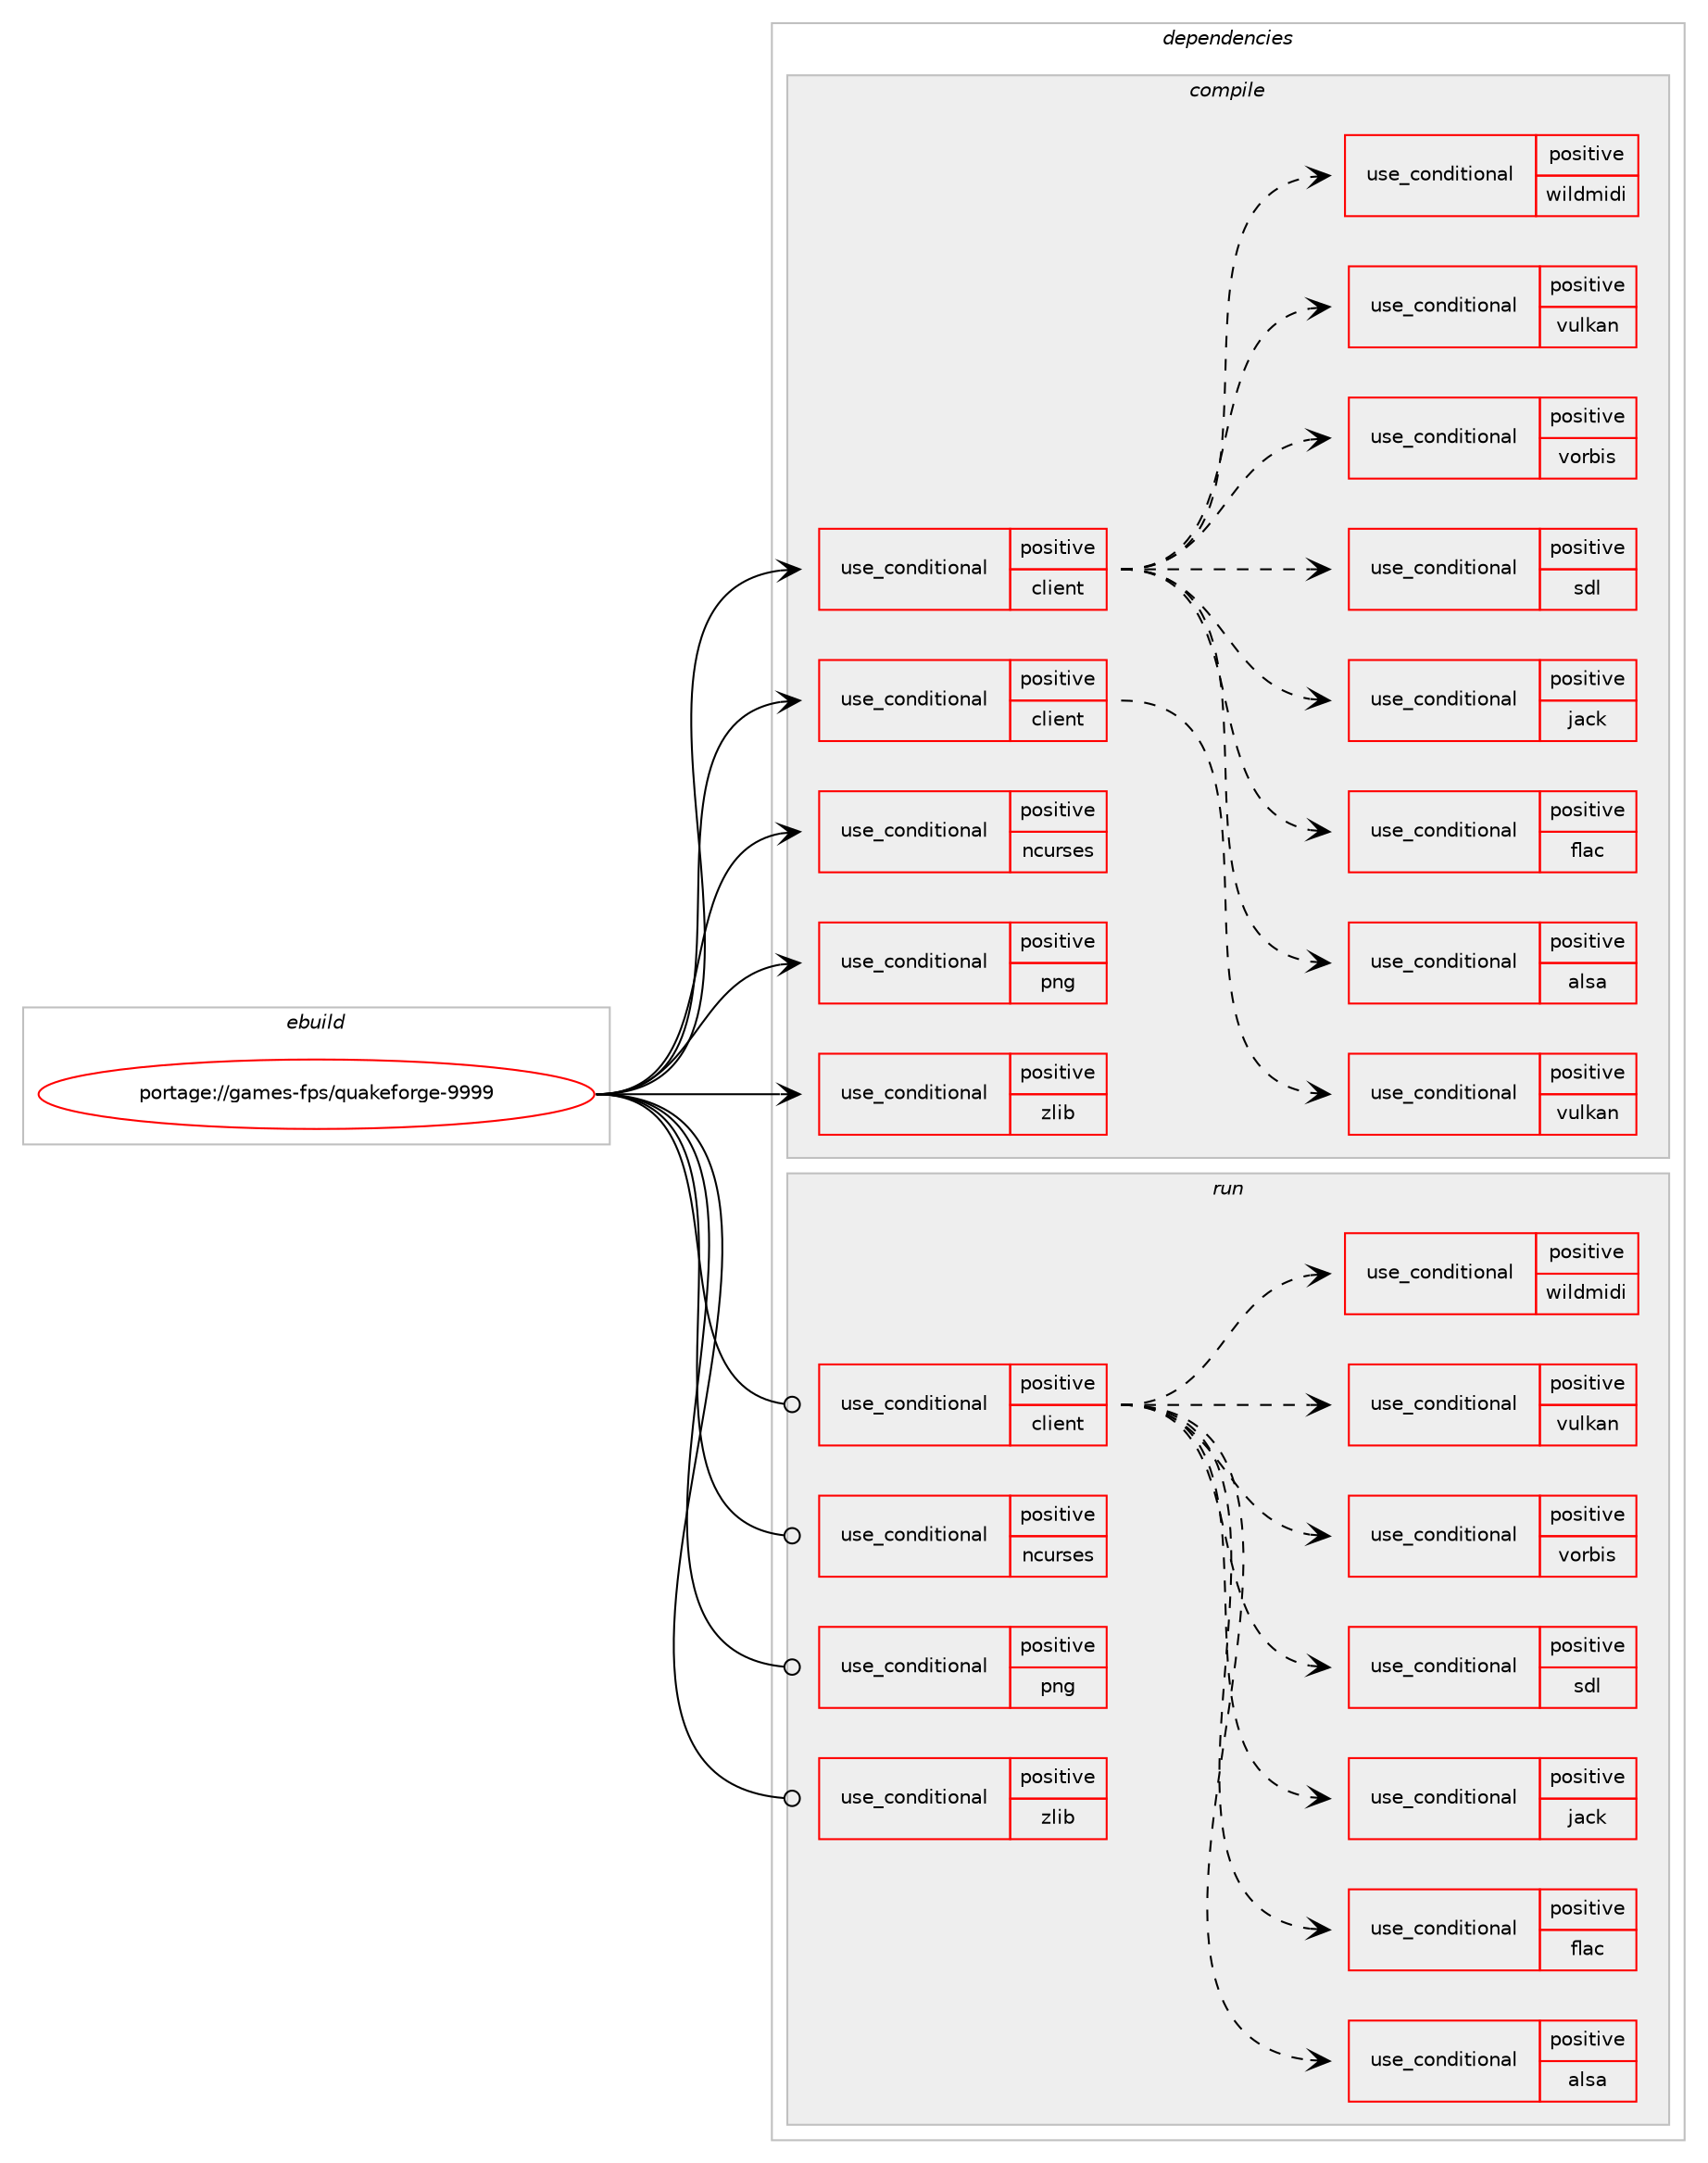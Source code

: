 digraph prolog {

# *************
# Graph options
# *************

newrank=true;
concentrate=true;
compound=true;
graph [rankdir=LR,fontname=Helvetica,fontsize=10,ranksep=1.5];#, ranksep=2.5, nodesep=0.2];
edge  [arrowhead=vee];
node  [fontname=Helvetica,fontsize=10];

# **********
# The ebuild
# **********

subgraph cluster_leftcol {
color=gray;
rank=same;
label=<<i>ebuild</i>>;
id [label="portage://games-fps/quakeforge-9999", color=red, width=4, href="../games-fps/quakeforge-9999.svg"];
}

# ****************
# The dependencies
# ****************

subgraph cluster_midcol {
color=gray;
label=<<i>dependencies</i>>;
subgraph cluster_compile {
fillcolor="#eeeeee";
style=filled;
label=<<i>compile</i>>;
subgraph cond62576 {
dependency115656 [label=<<TABLE BORDER="0" CELLBORDER="1" CELLSPACING="0" CELLPADDING="4"><TR><TD ROWSPAN="3" CELLPADDING="10">use_conditional</TD></TR><TR><TD>positive</TD></TR><TR><TD>client</TD></TR></TABLE>>, shape=none, color=red];
# *** BEGIN UNKNOWN DEPENDENCY TYPE (TODO) ***
# dependency115656 -> package_dependency(portage://games-fps/quakeforge-9999,install,no,media-libs,libsamplerate,none,[,,],[],[])
# *** END UNKNOWN DEPENDENCY TYPE (TODO) ***

# *** BEGIN UNKNOWN DEPENDENCY TYPE (TODO) ***
# dependency115656 -> package_dependency(portage://games-fps/quakeforge-9999,install,no,net-misc,curl,none,[,,],[],[])
# *** END UNKNOWN DEPENDENCY TYPE (TODO) ***

# *** BEGIN UNKNOWN DEPENDENCY TYPE (TODO) ***
# dependency115656 -> package_dependency(portage://games-fps/quakeforge-9999,install,no,virtual,opengl,none,[,,],[],[])
# *** END UNKNOWN DEPENDENCY TYPE (TODO) ***

# *** BEGIN UNKNOWN DEPENDENCY TYPE (TODO) ***
# dependency115656 -> package_dependency(portage://games-fps/quakeforge-9999,install,no,x11-libs,libX11,none,[,,],[],[])
# *** END UNKNOWN DEPENDENCY TYPE (TODO) ***

# *** BEGIN UNKNOWN DEPENDENCY TYPE (TODO) ***
# dependency115656 -> package_dependency(portage://games-fps/quakeforge-9999,install,no,x11-libs,libXext,none,[,,],[],[])
# *** END UNKNOWN DEPENDENCY TYPE (TODO) ***

# *** BEGIN UNKNOWN DEPENDENCY TYPE (TODO) ***
# dependency115656 -> package_dependency(portage://games-fps/quakeforge-9999,install,no,x11-libs,libXfixes,none,[,,],[],[])
# *** END UNKNOWN DEPENDENCY TYPE (TODO) ***

# *** BEGIN UNKNOWN DEPENDENCY TYPE (TODO) ***
# dependency115656 -> package_dependency(portage://games-fps/quakeforge-9999,install,no,x11-libs,libXi,none,[,,],[],[])
# *** END UNKNOWN DEPENDENCY TYPE (TODO) ***

# *** BEGIN UNKNOWN DEPENDENCY TYPE (TODO) ***
# dependency115656 -> package_dependency(portage://games-fps/quakeforge-9999,install,no,x11-libs,libXxf86vm,none,[,,],[],[])
# *** END UNKNOWN DEPENDENCY TYPE (TODO) ***

subgraph cond62577 {
dependency115657 [label=<<TABLE BORDER="0" CELLBORDER="1" CELLSPACING="0" CELLPADDING="4"><TR><TD ROWSPAN="3" CELLPADDING="10">use_conditional</TD></TR><TR><TD>positive</TD></TR><TR><TD>alsa</TD></TR></TABLE>>, shape=none, color=red];
# *** BEGIN UNKNOWN DEPENDENCY TYPE (TODO) ***
# dependency115657 -> package_dependency(portage://games-fps/quakeforge-9999,install,no,media-libs,alsa-lib,none,[,,],[],[])
# *** END UNKNOWN DEPENDENCY TYPE (TODO) ***

}
dependency115656:e -> dependency115657:w [weight=20,style="dashed",arrowhead="vee"];
subgraph cond62578 {
dependency115658 [label=<<TABLE BORDER="0" CELLBORDER="1" CELLSPACING="0" CELLPADDING="4"><TR><TD ROWSPAN="3" CELLPADDING="10">use_conditional</TD></TR><TR><TD>positive</TD></TR><TR><TD>flac</TD></TR></TABLE>>, shape=none, color=red];
# *** BEGIN UNKNOWN DEPENDENCY TYPE (TODO) ***
# dependency115658 -> package_dependency(portage://games-fps/quakeforge-9999,install,no,media-libs,flac,none,[,,],any_same_slot,[])
# *** END UNKNOWN DEPENDENCY TYPE (TODO) ***

}
dependency115656:e -> dependency115658:w [weight=20,style="dashed",arrowhead="vee"];
subgraph cond62579 {
dependency115659 [label=<<TABLE BORDER="0" CELLBORDER="1" CELLSPACING="0" CELLPADDING="4"><TR><TD ROWSPAN="3" CELLPADDING="10">use_conditional</TD></TR><TR><TD>positive</TD></TR><TR><TD>jack</TD></TR></TABLE>>, shape=none, color=red];
# *** BEGIN UNKNOWN DEPENDENCY TYPE (TODO) ***
# dependency115659 -> package_dependency(portage://games-fps/quakeforge-9999,install,no,virtual,jack,none,[,,],[],[])
# *** END UNKNOWN DEPENDENCY TYPE (TODO) ***

}
dependency115656:e -> dependency115659:w [weight=20,style="dashed",arrowhead="vee"];
subgraph cond62580 {
dependency115660 [label=<<TABLE BORDER="0" CELLBORDER="1" CELLSPACING="0" CELLPADDING="4"><TR><TD ROWSPAN="3" CELLPADDING="10">use_conditional</TD></TR><TR><TD>positive</TD></TR><TR><TD>sdl</TD></TR></TABLE>>, shape=none, color=red];
# *** BEGIN UNKNOWN DEPENDENCY TYPE (TODO) ***
# dependency115660 -> package_dependency(portage://games-fps/quakeforge-9999,install,no,media-libs,libsdl,none,[,,],[],[use(enable(sound),none)])
# *** END UNKNOWN DEPENDENCY TYPE (TODO) ***

}
dependency115656:e -> dependency115660:w [weight=20,style="dashed",arrowhead="vee"];
subgraph cond62581 {
dependency115661 [label=<<TABLE BORDER="0" CELLBORDER="1" CELLSPACING="0" CELLPADDING="4"><TR><TD ROWSPAN="3" CELLPADDING="10">use_conditional</TD></TR><TR><TD>positive</TD></TR><TR><TD>vorbis</TD></TR></TABLE>>, shape=none, color=red];
# *** BEGIN UNKNOWN DEPENDENCY TYPE (TODO) ***
# dependency115661 -> package_dependency(portage://games-fps/quakeforge-9999,install,no,media-libs,libvorbis,none,[,,],[],[])
# *** END UNKNOWN DEPENDENCY TYPE (TODO) ***

}
dependency115656:e -> dependency115661:w [weight=20,style="dashed",arrowhead="vee"];
subgraph cond62582 {
dependency115662 [label=<<TABLE BORDER="0" CELLBORDER="1" CELLSPACING="0" CELLPADDING="4"><TR><TD ROWSPAN="3" CELLPADDING="10">use_conditional</TD></TR><TR><TD>positive</TD></TR><TR><TD>vulkan</TD></TR></TABLE>>, shape=none, color=red];
# *** BEGIN UNKNOWN DEPENDENCY TYPE (TODO) ***
# dependency115662 -> package_dependency(portage://games-fps/quakeforge-9999,install,no,media-libs,vulkan-loader,none,[,,],[],[])
# *** END UNKNOWN DEPENDENCY TYPE (TODO) ***

}
dependency115656:e -> dependency115662:w [weight=20,style="dashed",arrowhead="vee"];
subgraph cond62583 {
dependency115663 [label=<<TABLE BORDER="0" CELLBORDER="1" CELLSPACING="0" CELLPADDING="4"><TR><TD ROWSPAN="3" CELLPADDING="10">use_conditional</TD></TR><TR><TD>positive</TD></TR><TR><TD>wildmidi</TD></TR></TABLE>>, shape=none, color=red];
# *** BEGIN UNKNOWN DEPENDENCY TYPE (TODO) ***
# dependency115663 -> package_dependency(portage://games-fps/quakeforge-9999,install,no,media-sound,wildmidi,none,[,,],[],[])
# *** END UNKNOWN DEPENDENCY TYPE (TODO) ***

}
dependency115656:e -> dependency115663:w [weight=20,style="dashed",arrowhead="vee"];
}
id:e -> dependency115656:w [weight=20,style="solid",arrowhead="vee"];
subgraph cond62584 {
dependency115664 [label=<<TABLE BORDER="0" CELLBORDER="1" CELLSPACING="0" CELLPADDING="4"><TR><TD ROWSPAN="3" CELLPADDING="10">use_conditional</TD></TR><TR><TD>positive</TD></TR><TR><TD>client</TD></TR></TABLE>>, shape=none, color=red];
# *** BEGIN UNKNOWN DEPENDENCY TYPE (TODO) ***
# dependency115664 -> package_dependency(portage://games-fps/quakeforge-9999,install,no,x11-base,xorg-proto,none,[,,],[],[])
# *** END UNKNOWN DEPENDENCY TYPE (TODO) ***

subgraph cond62585 {
dependency115665 [label=<<TABLE BORDER="0" CELLBORDER="1" CELLSPACING="0" CELLPADDING="4"><TR><TD ROWSPAN="3" CELLPADDING="10">use_conditional</TD></TR><TR><TD>positive</TD></TR><TR><TD>vulkan</TD></TR></TABLE>>, shape=none, color=red];
# *** BEGIN UNKNOWN DEPENDENCY TYPE (TODO) ***
# dependency115665 -> package_dependency(portage://games-fps/quakeforge-9999,install,no,dev-util,vulkan-headers,none,[,,],[],[])
# *** END UNKNOWN DEPENDENCY TYPE (TODO) ***

}
dependency115664:e -> dependency115665:w [weight=20,style="dashed",arrowhead="vee"];
}
id:e -> dependency115664:w [weight=20,style="solid",arrowhead="vee"];
subgraph cond62586 {
dependency115666 [label=<<TABLE BORDER="0" CELLBORDER="1" CELLSPACING="0" CELLPADDING="4"><TR><TD ROWSPAN="3" CELLPADDING="10">use_conditional</TD></TR><TR><TD>positive</TD></TR><TR><TD>ncurses</TD></TR></TABLE>>, shape=none, color=red];
# *** BEGIN UNKNOWN DEPENDENCY TYPE (TODO) ***
# dependency115666 -> package_dependency(portage://games-fps/quakeforge-9999,install,no,sys-libs,ncurses,none,[,,],any_same_slot,[])
# *** END UNKNOWN DEPENDENCY TYPE (TODO) ***

}
id:e -> dependency115666:w [weight=20,style="solid",arrowhead="vee"];
subgraph cond62587 {
dependency115667 [label=<<TABLE BORDER="0" CELLBORDER="1" CELLSPACING="0" CELLPADDING="4"><TR><TD ROWSPAN="3" CELLPADDING="10">use_conditional</TD></TR><TR><TD>positive</TD></TR><TR><TD>png</TD></TR></TABLE>>, shape=none, color=red];
# *** BEGIN UNKNOWN DEPENDENCY TYPE (TODO) ***
# dependency115667 -> package_dependency(portage://games-fps/quakeforge-9999,install,no,media-libs,libpng,none,[,,],any_same_slot,[])
# *** END UNKNOWN DEPENDENCY TYPE (TODO) ***

}
id:e -> dependency115667:w [weight=20,style="solid",arrowhead="vee"];
subgraph cond62588 {
dependency115668 [label=<<TABLE BORDER="0" CELLBORDER="1" CELLSPACING="0" CELLPADDING="4"><TR><TD ROWSPAN="3" CELLPADDING="10">use_conditional</TD></TR><TR><TD>positive</TD></TR><TR><TD>zlib</TD></TR></TABLE>>, shape=none, color=red];
# *** BEGIN UNKNOWN DEPENDENCY TYPE (TODO) ***
# dependency115668 -> package_dependency(portage://games-fps/quakeforge-9999,install,no,sys-libs,zlib,none,[,,],any_same_slot,[])
# *** END UNKNOWN DEPENDENCY TYPE (TODO) ***

}
id:e -> dependency115668:w [weight=20,style="solid",arrowhead="vee"];
}
subgraph cluster_compileandrun {
fillcolor="#eeeeee";
style=filled;
label=<<i>compile and run</i>>;
}
subgraph cluster_run {
fillcolor="#eeeeee";
style=filled;
label=<<i>run</i>>;
subgraph cond62589 {
dependency115669 [label=<<TABLE BORDER="0" CELLBORDER="1" CELLSPACING="0" CELLPADDING="4"><TR><TD ROWSPAN="3" CELLPADDING="10">use_conditional</TD></TR><TR><TD>positive</TD></TR><TR><TD>client</TD></TR></TABLE>>, shape=none, color=red];
# *** BEGIN UNKNOWN DEPENDENCY TYPE (TODO) ***
# dependency115669 -> package_dependency(portage://games-fps/quakeforge-9999,run,no,media-libs,libsamplerate,none,[,,],[],[])
# *** END UNKNOWN DEPENDENCY TYPE (TODO) ***

# *** BEGIN UNKNOWN DEPENDENCY TYPE (TODO) ***
# dependency115669 -> package_dependency(portage://games-fps/quakeforge-9999,run,no,net-misc,curl,none,[,,],[],[])
# *** END UNKNOWN DEPENDENCY TYPE (TODO) ***

# *** BEGIN UNKNOWN DEPENDENCY TYPE (TODO) ***
# dependency115669 -> package_dependency(portage://games-fps/quakeforge-9999,run,no,virtual,opengl,none,[,,],[],[])
# *** END UNKNOWN DEPENDENCY TYPE (TODO) ***

# *** BEGIN UNKNOWN DEPENDENCY TYPE (TODO) ***
# dependency115669 -> package_dependency(portage://games-fps/quakeforge-9999,run,no,x11-libs,libX11,none,[,,],[],[])
# *** END UNKNOWN DEPENDENCY TYPE (TODO) ***

# *** BEGIN UNKNOWN DEPENDENCY TYPE (TODO) ***
# dependency115669 -> package_dependency(portage://games-fps/quakeforge-9999,run,no,x11-libs,libXext,none,[,,],[],[])
# *** END UNKNOWN DEPENDENCY TYPE (TODO) ***

# *** BEGIN UNKNOWN DEPENDENCY TYPE (TODO) ***
# dependency115669 -> package_dependency(portage://games-fps/quakeforge-9999,run,no,x11-libs,libXfixes,none,[,,],[],[])
# *** END UNKNOWN DEPENDENCY TYPE (TODO) ***

# *** BEGIN UNKNOWN DEPENDENCY TYPE (TODO) ***
# dependency115669 -> package_dependency(portage://games-fps/quakeforge-9999,run,no,x11-libs,libXi,none,[,,],[],[])
# *** END UNKNOWN DEPENDENCY TYPE (TODO) ***

# *** BEGIN UNKNOWN DEPENDENCY TYPE (TODO) ***
# dependency115669 -> package_dependency(portage://games-fps/quakeforge-9999,run,no,x11-libs,libXxf86vm,none,[,,],[],[])
# *** END UNKNOWN DEPENDENCY TYPE (TODO) ***

subgraph cond62590 {
dependency115670 [label=<<TABLE BORDER="0" CELLBORDER="1" CELLSPACING="0" CELLPADDING="4"><TR><TD ROWSPAN="3" CELLPADDING="10">use_conditional</TD></TR><TR><TD>positive</TD></TR><TR><TD>alsa</TD></TR></TABLE>>, shape=none, color=red];
# *** BEGIN UNKNOWN DEPENDENCY TYPE (TODO) ***
# dependency115670 -> package_dependency(portage://games-fps/quakeforge-9999,run,no,media-libs,alsa-lib,none,[,,],[],[])
# *** END UNKNOWN DEPENDENCY TYPE (TODO) ***

}
dependency115669:e -> dependency115670:w [weight=20,style="dashed",arrowhead="vee"];
subgraph cond62591 {
dependency115671 [label=<<TABLE BORDER="0" CELLBORDER="1" CELLSPACING="0" CELLPADDING="4"><TR><TD ROWSPAN="3" CELLPADDING="10">use_conditional</TD></TR><TR><TD>positive</TD></TR><TR><TD>flac</TD></TR></TABLE>>, shape=none, color=red];
# *** BEGIN UNKNOWN DEPENDENCY TYPE (TODO) ***
# dependency115671 -> package_dependency(portage://games-fps/quakeforge-9999,run,no,media-libs,flac,none,[,,],any_same_slot,[])
# *** END UNKNOWN DEPENDENCY TYPE (TODO) ***

}
dependency115669:e -> dependency115671:w [weight=20,style="dashed",arrowhead="vee"];
subgraph cond62592 {
dependency115672 [label=<<TABLE BORDER="0" CELLBORDER="1" CELLSPACING="0" CELLPADDING="4"><TR><TD ROWSPAN="3" CELLPADDING="10">use_conditional</TD></TR><TR><TD>positive</TD></TR><TR><TD>jack</TD></TR></TABLE>>, shape=none, color=red];
# *** BEGIN UNKNOWN DEPENDENCY TYPE (TODO) ***
# dependency115672 -> package_dependency(portage://games-fps/quakeforge-9999,run,no,virtual,jack,none,[,,],[],[])
# *** END UNKNOWN DEPENDENCY TYPE (TODO) ***

}
dependency115669:e -> dependency115672:w [weight=20,style="dashed",arrowhead="vee"];
subgraph cond62593 {
dependency115673 [label=<<TABLE BORDER="0" CELLBORDER="1" CELLSPACING="0" CELLPADDING="4"><TR><TD ROWSPAN="3" CELLPADDING="10">use_conditional</TD></TR><TR><TD>positive</TD></TR><TR><TD>sdl</TD></TR></TABLE>>, shape=none, color=red];
# *** BEGIN UNKNOWN DEPENDENCY TYPE (TODO) ***
# dependency115673 -> package_dependency(portage://games-fps/quakeforge-9999,run,no,media-libs,libsdl,none,[,,],[],[use(enable(sound),none)])
# *** END UNKNOWN DEPENDENCY TYPE (TODO) ***

}
dependency115669:e -> dependency115673:w [weight=20,style="dashed",arrowhead="vee"];
subgraph cond62594 {
dependency115674 [label=<<TABLE BORDER="0" CELLBORDER="1" CELLSPACING="0" CELLPADDING="4"><TR><TD ROWSPAN="3" CELLPADDING="10">use_conditional</TD></TR><TR><TD>positive</TD></TR><TR><TD>vorbis</TD></TR></TABLE>>, shape=none, color=red];
# *** BEGIN UNKNOWN DEPENDENCY TYPE (TODO) ***
# dependency115674 -> package_dependency(portage://games-fps/quakeforge-9999,run,no,media-libs,libvorbis,none,[,,],[],[])
# *** END UNKNOWN DEPENDENCY TYPE (TODO) ***

}
dependency115669:e -> dependency115674:w [weight=20,style="dashed",arrowhead="vee"];
subgraph cond62595 {
dependency115675 [label=<<TABLE BORDER="0" CELLBORDER="1" CELLSPACING="0" CELLPADDING="4"><TR><TD ROWSPAN="3" CELLPADDING="10">use_conditional</TD></TR><TR><TD>positive</TD></TR><TR><TD>vulkan</TD></TR></TABLE>>, shape=none, color=red];
# *** BEGIN UNKNOWN DEPENDENCY TYPE (TODO) ***
# dependency115675 -> package_dependency(portage://games-fps/quakeforge-9999,run,no,media-libs,vulkan-loader,none,[,,],[],[])
# *** END UNKNOWN DEPENDENCY TYPE (TODO) ***

}
dependency115669:e -> dependency115675:w [weight=20,style="dashed",arrowhead="vee"];
subgraph cond62596 {
dependency115676 [label=<<TABLE BORDER="0" CELLBORDER="1" CELLSPACING="0" CELLPADDING="4"><TR><TD ROWSPAN="3" CELLPADDING="10">use_conditional</TD></TR><TR><TD>positive</TD></TR><TR><TD>wildmidi</TD></TR></TABLE>>, shape=none, color=red];
# *** BEGIN UNKNOWN DEPENDENCY TYPE (TODO) ***
# dependency115676 -> package_dependency(portage://games-fps/quakeforge-9999,run,no,media-sound,wildmidi,none,[,,],[],[])
# *** END UNKNOWN DEPENDENCY TYPE (TODO) ***

}
dependency115669:e -> dependency115676:w [weight=20,style="dashed",arrowhead="vee"];
}
id:e -> dependency115669:w [weight=20,style="solid",arrowhead="odot"];
subgraph cond62597 {
dependency115677 [label=<<TABLE BORDER="0" CELLBORDER="1" CELLSPACING="0" CELLPADDING="4"><TR><TD ROWSPAN="3" CELLPADDING="10">use_conditional</TD></TR><TR><TD>positive</TD></TR><TR><TD>ncurses</TD></TR></TABLE>>, shape=none, color=red];
# *** BEGIN UNKNOWN DEPENDENCY TYPE (TODO) ***
# dependency115677 -> package_dependency(portage://games-fps/quakeforge-9999,run,no,sys-libs,ncurses,none,[,,],any_same_slot,[])
# *** END UNKNOWN DEPENDENCY TYPE (TODO) ***

}
id:e -> dependency115677:w [weight=20,style="solid",arrowhead="odot"];
subgraph cond62598 {
dependency115678 [label=<<TABLE BORDER="0" CELLBORDER="1" CELLSPACING="0" CELLPADDING="4"><TR><TD ROWSPAN="3" CELLPADDING="10">use_conditional</TD></TR><TR><TD>positive</TD></TR><TR><TD>png</TD></TR></TABLE>>, shape=none, color=red];
# *** BEGIN UNKNOWN DEPENDENCY TYPE (TODO) ***
# dependency115678 -> package_dependency(portage://games-fps/quakeforge-9999,run,no,media-libs,libpng,none,[,,],any_same_slot,[])
# *** END UNKNOWN DEPENDENCY TYPE (TODO) ***

}
id:e -> dependency115678:w [weight=20,style="solid",arrowhead="odot"];
subgraph cond62599 {
dependency115679 [label=<<TABLE BORDER="0" CELLBORDER="1" CELLSPACING="0" CELLPADDING="4"><TR><TD ROWSPAN="3" CELLPADDING="10">use_conditional</TD></TR><TR><TD>positive</TD></TR><TR><TD>zlib</TD></TR></TABLE>>, shape=none, color=red];
# *** BEGIN UNKNOWN DEPENDENCY TYPE (TODO) ***
# dependency115679 -> package_dependency(portage://games-fps/quakeforge-9999,run,no,sys-libs,zlib,none,[,,],any_same_slot,[])
# *** END UNKNOWN DEPENDENCY TYPE (TODO) ***

}
id:e -> dependency115679:w [weight=20,style="solid",arrowhead="odot"];
}
}

# **************
# The candidates
# **************

subgraph cluster_choices {
rank=same;
color=gray;
label=<<i>candidates</i>>;

}

}
